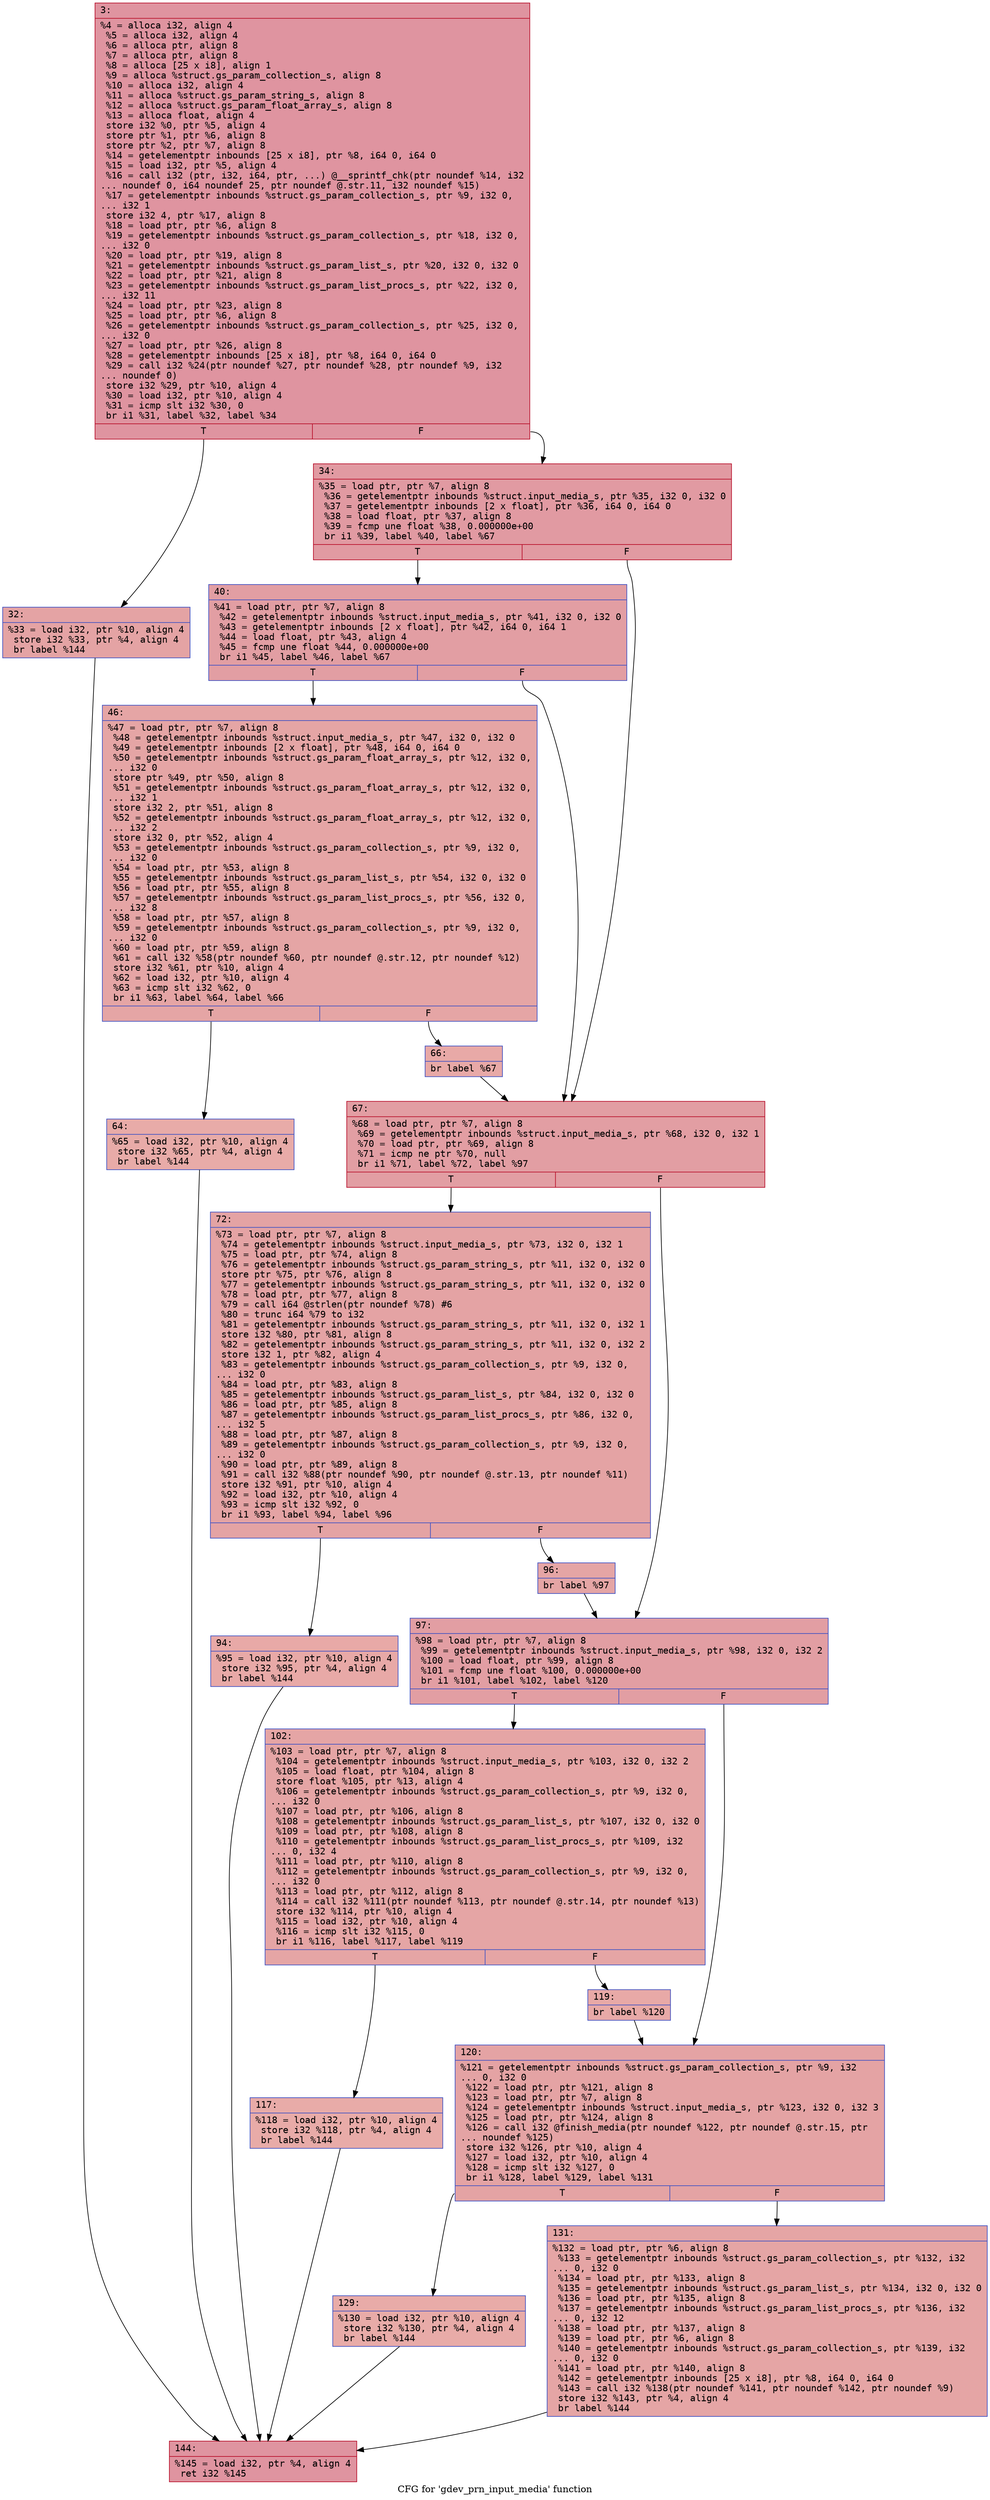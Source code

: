 digraph "CFG for 'gdev_prn_input_media' function" {
	label="CFG for 'gdev_prn_input_media' function";

	Node0x600001402b70 [shape=record,color="#b70d28ff", style=filled, fillcolor="#b70d2870" fontname="Courier",label="{3:\l|  %4 = alloca i32, align 4\l  %5 = alloca i32, align 4\l  %6 = alloca ptr, align 8\l  %7 = alloca ptr, align 8\l  %8 = alloca [25 x i8], align 1\l  %9 = alloca %struct.gs_param_collection_s, align 8\l  %10 = alloca i32, align 4\l  %11 = alloca %struct.gs_param_string_s, align 8\l  %12 = alloca %struct.gs_param_float_array_s, align 8\l  %13 = alloca float, align 4\l  store i32 %0, ptr %5, align 4\l  store ptr %1, ptr %6, align 8\l  store ptr %2, ptr %7, align 8\l  %14 = getelementptr inbounds [25 x i8], ptr %8, i64 0, i64 0\l  %15 = load i32, ptr %5, align 4\l  %16 = call i32 (ptr, i32, i64, ptr, ...) @__sprintf_chk(ptr noundef %14, i32\l... noundef 0, i64 noundef 25, ptr noundef @.str.11, i32 noundef %15)\l  %17 = getelementptr inbounds %struct.gs_param_collection_s, ptr %9, i32 0,\l... i32 1\l  store i32 4, ptr %17, align 8\l  %18 = load ptr, ptr %6, align 8\l  %19 = getelementptr inbounds %struct.gs_param_collection_s, ptr %18, i32 0,\l... i32 0\l  %20 = load ptr, ptr %19, align 8\l  %21 = getelementptr inbounds %struct.gs_param_list_s, ptr %20, i32 0, i32 0\l  %22 = load ptr, ptr %21, align 8\l  %23 = getelementptr inbounds %struct.gs_param_list_procs_s, ptr %22, i32 0,\l... i32 11\l  %24 = load ptr, ptr %23, align 8\l  %25 = load ptr, ptr %6, align 8\l  %26 = getelementptr inbounds %struct.gs_param_collection_s, ptr %25, i32 0,\l... i32 0\l  %27 = load ptr, ptr %26, align 8\l  %28 = getelementptr inbounds [25 x i8], ptr %8, i64 0, i64 0\l  %29 = call i32 %24(ptr noundef %27, ptr noundef %28, ptr noundef %9, i32\l... noundef 0)\l  store i32 %29, ptr %10, align 4\l  %30 = load i32, ptr %10, align 4\l  %31 = icmp slt i32 %30, 0\l  br i1 %31, label %32, label %34\l|{<s0>T|<s1>F}}"];
	Node0x600001402b70:s0 -> Node0x600001402bc0[tooltip="3 -> 32\nProbability 37.50%" ];
	Node0x600001402b70:s1 -> Node0x600001402c10[tooltip="3 -> 34\nProbability 62.50%" ];
	Node0x600001402bc0 [shape=record,color="#3d50c3ff", style=filled, fillcolor="#c32e3170" fontname="Courier",label="{32:\l|  %33 = load i32, ptr %10, align 4\l  store i32 %33, ptr %4, align 4\l  br label %144\l}"];
	Node0x600001402bc0 -> Node0x600001403110[tooltip="32 -> 144\nProbability 100.00%" ];
	Node0x600001402c10 [shape=record,color="#b70d28ff", style=filled, fillcolor="#bb1b2c70" fontname="Courier",label="{34:\l|  %35 = load ptr, ptr %7, align 8\l  %36 = getelementptr inbounds %struct.input_media_s, ptr %35, i32 0, i32 0\l  %37 = getelementptr inbounds [2 x float], ptr %36, i64 0, i64 0\l  %38 = load float, ptr %37, align 8\l  %39 = fcmp une float %38, 0.000000e+00\l  br i1 %39, label %40, label %67\l|{<s0>T|<s1>F}}"];
	Node0x600001402c10:s0 -> Node0x600001402c60[tooltip="34 -> 40\nProbability 62.50%" ];
	Node0x600001402c10:s1 -> Node0x600001402da0[tooltip="34 -> 67\nProbability 37.50%" ];
	Node0x600001402c60 [shape=record,color="#3d50c3ff", style=filled, fillcolor="#be242e70" fontname="Courier",label="{40:\l|  %41 = load ptr, ptr %7, align 8\l  %42 = getelementptr inbounds %struct.input_media_s, ptr %41, i32 0, i32 0\l  %43 = getelementptr inbounds [2 x float], ptr %42, i64 0, i64 1\l  %44 = load float, ptr %43, align 4\l  %45 = fcmp une float %44, 0.000000e+00\l  br i1 %45, label %46, label %67\l|{<s0>T|<s1>F}}"];
	Node0x600001402c60:s0 -> Node0x600001402cb0[tooltip="40 -> 46\nProbability 62.50%" ];
	Node0x600001402c60:s1 -> Node0x600001402da0[tooltip="40 -> 67\nProbability 37.50%" ];
	Node0x600001402cb0 [shape=record,color="#3d50c3ff", style=filled, fillcolor="#c5333470" fontname="Courier",label="{46:\l|  %47 = load ptr, ptr %7, align 8\l  %48 = getelementptr inbounds %struct.input_media_s, ptr %47, i32 0, i32 0\l  %49 = getelementptr inbounds [2 x float], ptr %48, i64 0, i64 0\l  %50 = getelementptr inbounds %struct.gs_param_float_array_s, ptr %12, i32 0,\l... i32 0\l  store ptr %49, ptr %50, align 8\l  %51 = getelementptr inbounds %struct.gs_param_float_array_s, ptr %12, i32 0,\l... i32 1\l  store i32 2, ptr %51, align 8\l  %52 = getelementptr inbounds %struct.gs_param_float_array_s, ptr %12, i32 0,\l... i32 2\l  store i32 0, ptr %52, align 4\l  %53 = getelementptr inbounds %struct.gs_param_collection_s, ptr %9, i32 0,\l... i32 0\l  %54 = load ptr, ptr %53, align 8\l  %55 = getelementptr inbounds %struct.gs_param_list_s, ptr %54, i32 0, i32 0\l  %56 = load ptr, ptr %55, align 8\l  %57 = getelementptr inbounds %struct.gs_param_list_procs_s, ptr %56, i32 0,\l... i32 8\l  %58 = load ptr, ptr %57, align 8\l  %59 = getelementptr inbounds %struct.gs_param_collection_s, ptr %9, i32 0,\l... i32 0\l  %60 = load ptr, ptr %59, align 8\l  %61 = call i32 %58(ptr noundef %60, ptr noundef @.str.12, ptr noundef %12)\l  store i32 %61, ptr %10, align 4\l  %62 = load i32, ptr %10, align 4\l  %63 = icmp slt i32 %62, 0\l  br i1 %63, label %64, label %66\l|{<s0>T|<s1>F}}"];
	Node0x600001402cb0:s0 -> Node0x600001402d00[tooltip="46 -> 64\nProbability 37.50%" ];
	Node0x600001402cb0:s1 -> Node0x600001402d50[tooltip="46 -> 66\nProbability 62.50%" ];
	Node0x600001402d00 [shape=record,color="#3d50c3ff", style=filled, fillcolor="#cc403a70" fontname="Courier",label="{64:\l|  %65 = load i32, ptr %10, align 4\l  store i32 %65, ptr %4, align 4\l  br label %144\l}"];
	Node0x600001402d00 -> Node0x600001403110[tooltip="64 -> 144\nProbability 100.00%" ];
	Node0x600001402d50 [shape=record,color="#3d50c3ff", style=filled, fillcolor="#ca3b3770" fontname="Courier",label="{66:\l|  br label %67\l}"];
	Node0x600001402d50 -> Node0x600001402da0[tooltip="66 -> 67\nProbability 100.00%" ];
	Node0x600001402da0 [shape=record,color="#b70d28ff", style=filled, fillcolor="#be242e70" fontname="Courier",label="{67:\l|  %68 = load ptr, ptr %7, align 8\l  %69 = getelementptr inbounds %struct.input_media_s, ptr %68, i32 0, i32 1\l  %70 = load ptr, ptr %69, align 8\l  %71 = icmp ne ptr %70, null\l  br i1 %71, label %72, label %97\l|{<s0>T|<s1>F}}"];
	Node0x600001402da0:s0 -> Node0x600001402df0[tooltip="67 -> 72\nProbability 62.50%" ];
	Node0x600001402da0:s1 -> Node0x600001402ee0[tooltip="67 -> 97\nProbability 37.50%" ];
	Node0x600001402df0 [shape=record,color="#3d50c3ff", style=filled, fillcolor="#c32e3170" fontname="Courier",label="{72:\l|  %73 = load ptr, ptr %7, align 8\l  %74 = getelementptr inbounds %struct.input_media_s, ptr %73, i32 0, i32 1\l  %75 = load ptr, ptr %74, align 8\l  %76 = getelementptr inbounds %struct.gs_param_string_s, ptr %11, i32 0, i32 0\l  store ptr %75, ptr %76, align 8\l  %77 = getelementptr inbounds %struct.gs_param_string_s, ptr %11, i32 0, i32 0\l  %78 = load ptr, ptr %77, align 8\l  %79 = call i64 @strlen(ptr noundef %78) #6\l  %80 = trunc i64 %79 to i32\l  %81 = getelementptr inbounds %struct.gs_param_string_s, ptr %11, i32 0, i32 1\l  store i32 %80, ptr %81, align 8\l  %82 = getelementptr inbounds %struct.gs_param_string_s, ptr %11, i32 0, i32 2\l  store i32 1, ptr %82, align 4\l  %83 = getelementptr inbounds %struct.gs_param_collection_s, ptr %9, i32 0,\l... i32 0\l  %84 = load ptr, ptr %83, align 8\l  %85 = getelementptr inbounds %struct.gs_param_list_s, ptr %84, i32 0, i32 0\l  %86 = load ptr, ptr %85, align 8\l  %87 = getelementptr inbounds %struct.gs_param_list_procs_s, ptr %86, i32 0,\l... i32 5\l  %88 = load ptr, ptr %87, align 8\l  %89 = getelementptr inbounds %struct.gs_param_collection_s, ptr %9, i32 0,\l... i32 0\l  %90 = load ptr, ptr %89, align 8\l  %91 = call i32 %88(ptr noundef %90, ptr noundef @.str.13, ptr noundef %11)\l  store i32 %91, ptr %10, align 4\l  %92 = load i32, ptr %10, align 4\l  %93 = icmp slt i32 %92, 0\l  br i1 %93, label %94, label %96\l|{<s0>T|<s1>F}}"];
	Node0x600001402df0:s0 -> Node0x600001402e40[tooltip="72 -> 94\nProbability 37.50%" ];
	Node0x600001402df0:s1 -> Node0x600001402e90[tooltip="72 -> 96\nProbability 62.50%" ];
	Node0x600001402e40 [shape=record,color="#3d50c3ff", style=filled, fillcolor="#ca3b3770" fontname="Courier",label="{94:\l|  %95 = load i32, ptr %10, align 4\l  store i32 %95, ptr %4, align 4\l  br label %144\l}"];
	Node0x600001402e40 -> Node0x600001403110[tooltip="94 -> 144\nProbability 100.00%" ];
	Node0x600001402e90 [shape=record,color="#3d50c3ff", style=filled, fillcolor="#c5333470" fontname="Courier",label="{96:\l|  br label %97\l}"];
	Node0x600001402e90 -> Node0x600001402ee0[tooltip="96 -> 97\nProbability 100.00%" ];
	Node0x600001402ee0 [shape=record,color="#3d50c3ff", style=filled, fillcolor="#be242e70" fontname="Courier",label="{97:\l|  %98 = load ptr, ptr %7, align 8\l  %99 = getelementptr inbounds %struct.input_media_s, ptr %98, i32 0, i32 2\l  %100 = load float, ptr %99, align 8\l  %101 = fcmp une float %100, 0.000000e+00\l  br i1 %101, label %102, label %120\l|{<s0>T|<s1>F}}"];
	Node0x600001402ee0:s0 -> Node0x600001402f30[tooltip="97 -> 102\nProbability 62.50%" ];
	Node0x600001402ee0:s1 -> Node0x600001403020[tooltip="97 -> 120\nProbability 37.50%" ];
	Node0x600001402f30 [shape=record,color="#3d50c3ff", style=filled, fillcolor="#c5333470" fontname="Courier",label="{102:\l|  %103 = load ptr, ptr %7, align 8\l  %104 = getelementptr inbounds %struct.input_media_s, ptr %103, i32 0, i32 2\l  %105 = load float, ptr %104, align 8\l  store float %105, ptr %13, align 4\l  %106 = getelementptr inbounds %struct.gs_param_collection_s, ptr %9, i32 0,\l... i32 0\l  %107 = load ptr, ptr %106, align 8\l  %108 = getelementptr inbounds %struct.gs_param_list_s, ptr %107, i32 0, i32 0\l  %109 = load ptr, ptr %108, align 8\l  %110 = getelementptr inbounds %struct.gs_param_list_procs_s, ptr %109, i32\l... 0, i32 4\l  %111 = load ptr, ptr %110, align 8\l  %112 = getelementptr inbounds %struct.gs_param_collection_s, ptr %9, i32 0,\l... i32 0\l  %113 = load ptr, ptr %112, align 8\l  %114 = call i32 %111(ptr noundef %113, ptr noundef @.str.14, ptr noundef %13)\l  store i32 %114, ptr %10, align 4\l  %115 = load i32, ptr %10, align 4\l  %116 = icmp slt i32 %115, 0\l  br i1 %116, label %117, label %119\l|{<s0>T|<s1>F}}"];
	Node0x600001402f30:s0 -> Node0x600001402f80[tooltip="102 -> 117\nProbability 37.50%" ];
	Node0x600001402f30:s1 -> Node0x600001402fd0[tooltip="102 -> 119\nProbability 62.50%" ];
	Node0x600001402f80 [shape=record,color="#3d50c3ff", style=filled, fillcolor="#cc403a70" fontname="Courier",label="{117:\l|  %118 = load i32, ptr %10, align 4\l  store i32 %118, ptr %4, align 4\l  br label %144\l}"];
	Node0x600001402f80 -> Node0x600001403110[tooltip="117 -> 144\nProbability 100.00%" ];
	Node0x600001402fd0 [shape=record,color="#3d50c3ff", style=filled, fillcolor="#ca3b3770" fontname="Courier",label="{119:\l|  br label %120\l}"];
	Node0x600001402fd0 -> Node0x600001403020[tooltip="119 -> 120\nProbability 100.00%" ];
	Node0x600001403020 [shape=record,color="#3d50c3ff", style=filled, fillcolor="#c32e3170" fontname="Courier",label="{120:\l|  %121 = getelementptr inbounds %struct.gs_param_collection_s, ptr %9, i32\l... 0, i32 0\l  %122 = load ptr, ptr %121, align 8\l  %123 = load ptr, ptr %7, align 8\l  %124 = getelementptr inbounds %struct.input_media_s, ptr %123, i32 0, i32 3\l  %125 = load ptr, ptr %124, align 8\l  %126 = call i32 @finish_media(ptr noundef %122, ptr noundef @.str.15, ptr\l... noundef %125)\l  store i32 %126, ptr %10, align 4\l  %127 = load i32, ptr %10, align 4\l  %128 = icmp slt i32 %127, 0\l  br i1 %128, label %129, label %131\l|{<s0>T|<s1>F}}"];
	Node0x600001403020:s0 -> Node0x600001403070[tooltip="120 -> 129\nProbability 37.50%" ];
	Node0x600001403020:s1 -> Node0x6000014030c0[tooltip="120 -> 131\nProbability 62.50%" ];
	Node0x600001403070 [shape=record,color="#3d50c3ff", style=filled, fillcolor="#cc403a70" fontname="Courier",label="{129:\l|  %130 = load i32, ptr %10, align 4\l  store i32 %130, ptr %4, align 4\l  br label %144\l}"];
	Node0x600001403070 -> Node0x600001403110[tooltip="129 -> 144\nProbability 100.00%" ];
	Node0x6000014030c0 [shape=record,color="#3d50c3ff", style=filled, fillcolor="#c5333470" fontname="Courier",label="{131:\l|  %132 = load ptr, ptr %6, align 8\l  %133 = getelementptr inbounds %struct.gs_param_collection_s, ptr %132, i32\l... 0, i32 0\l  %134 = load ptr, ptr %133, align 8\l  %135 = getelementptr inbounds %struct.gs_param_list_s, ptr %134, i32 0, i32 0\l  %136 = load ptr, ptr %135, align 8\l  %137 = getelementptr inbounds %struct.gs_param_list_procs_s, ptr %136, i32\l... 0, i32 12\l  %138 = load ptr, ptr %137, align 8\l  %139 = load ptr, ptr %6, align 8\l  %140 = getelementptr inbounds %struct.gs_param_collection_s, ptr %139, i32\l... 0, i32 0\l  %141 = load ptr, ptr %140, align 8\l  %142 = getelementptr inbounds [25 x i8], ptr %8, i64 0, i64 0\l  %143 = call i32 %138(ptr noundef %141, ptr noundef %142, ptr noundef %9)\l  store i32 %143, ptr %4, align 4\l  br label %144\l}"];
	Node0x6000014030c0 -> Node0x600001403110[tooltip="131 -> 144\nProbability 100.00%" ];
	Node0x600001403110 [shape=record,color="#b70d28ff", style=filled, fillcolor="#b70d2870" fontname="Courier",label="{144:\l|  %145 = load i32, ptr %4, align 4\l  ret i32 %145\l}"];
}
